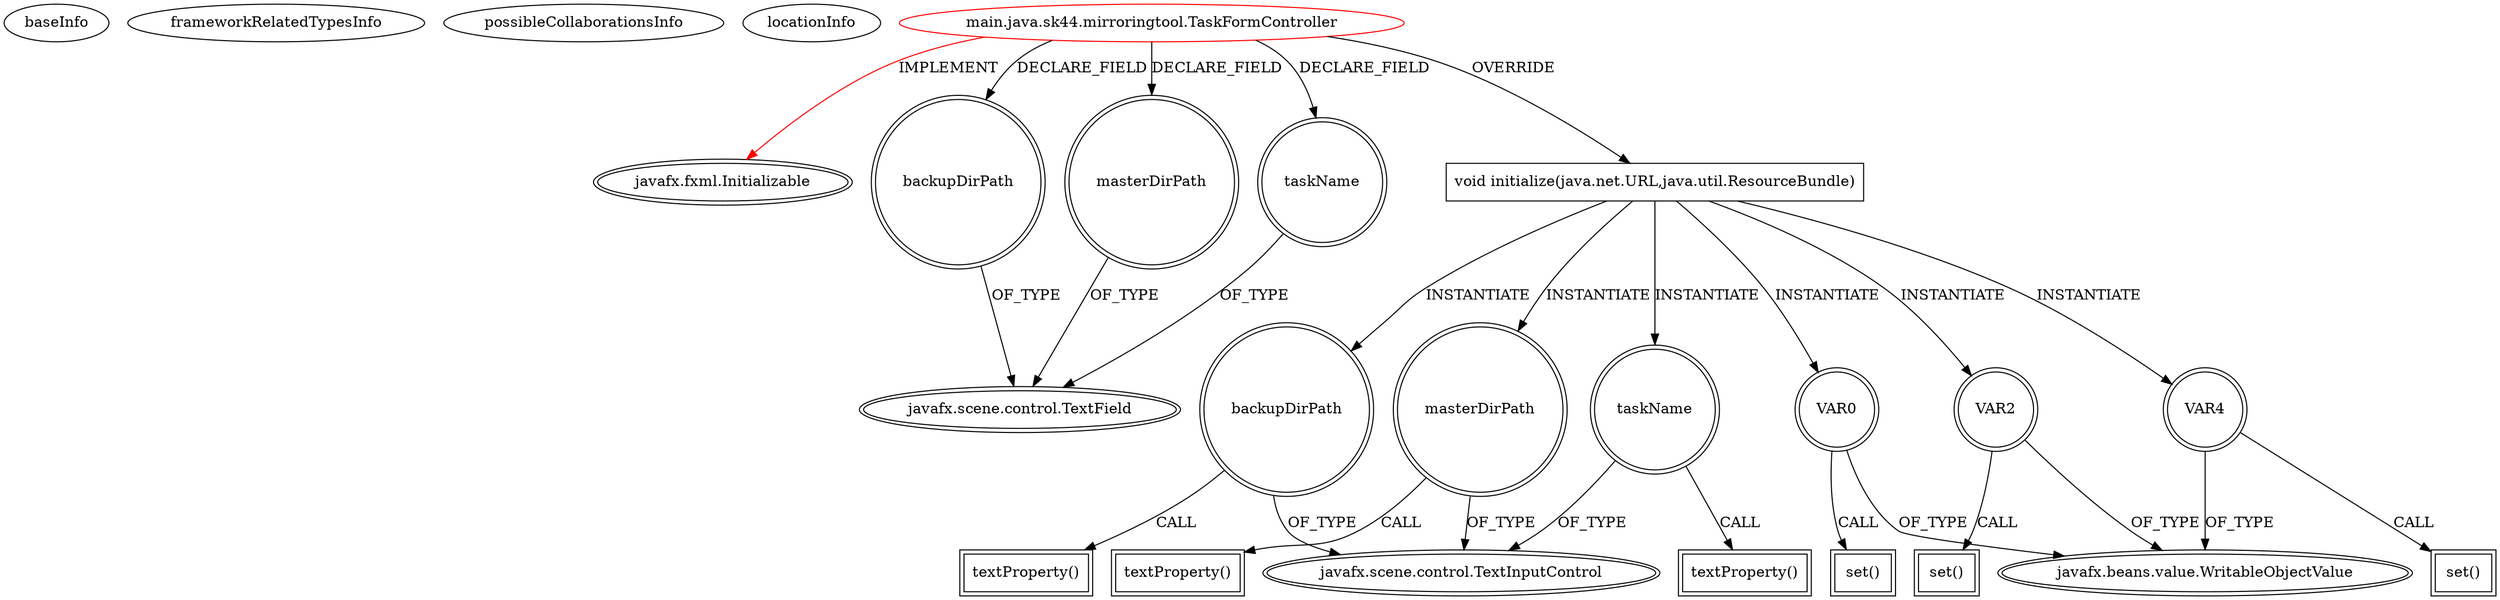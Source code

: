 digraph {
baseInfo[graphId=4213,category="extension_graph",isAnonymous=false,possibleRelation=false]
frameworkRelatedTypesInfo[0="javafx.fxml.Initializable"]
possibleCollaborationsInfo[]
locationInfo[projectName="sk44-javafx-mirroring-tool",filePath="/sk44-javafx-mirroring-tool/javafx-mirroring-tool-master/src/main/java/sk44/mirroringtool/TaskFormController.java",contextSignature="TaskFormController",graphId="4213"]
0[label="main.java.sk44.mirroringtool.TaskFormController",vertexType="ROOT_CLIENT_CLASS_DECLARATION",isFrameworkType=false,color=red]
1[label="javafx.fxml.Initializable",vertexType="FRAMEWORK_INTERFACE_TYPE",isFrameworkType=true,peripheries=2]
2[label="backupDirPath",vertexType="FIELD_DECLARATION",isFrameworkType=true,peripheries=2,shape=circle]
3[label="javafx.scene.control.TextField",vertexType="FRAMEWORK_CLASS_TYPE",isFrameworkType=true,peripheries=2]
4[label="masterDirPath",vertexType="FIELD_DECLARATION",isFrameworkType=true,peripheries=2,shape=circle]
6[label="taskName",vertexType="FIELD_DECLARATION",isFrameworkType=true,peripheries=2,shape=circle]
8[label="void initialize(java.net.URL,java.util.ResourceBundle)",vertexType="OVERRIDING_METHOD_DECLARATION",isFrameworkType=false,shape=box]
9[label="VAR0",vertexType="VARIABLE_EXPRESION",isFrameworkType=true,peripheries=2,shape=circle]
11[label="javafx.beans.value.WritableObjectValue",vertexType="FRAMEWORK_INTERFACE_TYPE",isFrameworkType=true,peripheries=2]
10[label="set()",vertexType="INSIDE_CALL",isFrameworkType=true,peripheries=2,shape=box]
12[label="backupDirPath",vertexType="VARIABLE_EXPRESION",isFrameworkType=true,peripheries=2,shape=circle]
14[label="javafx.scene.control.TextInputControl",vertexType="FRAMEWORK_CLASS_TYPE",isFrameworkType=true,peripheries=2]
13[label="textProperty()",vertexType="INSIDE_CALL",isFrameworkType=true,peripheries=2,shape=box]
15[label="VAR2",vertexType="VARIABLE_EXPRESION",isFrameworkType=true,peripheries=2,shape=circle]
16[label="set()",vertexType="INSIDE_CALL",isFrameworkType=true,peripheries=2,shape=box]
18[label="masterDirPath",vertexType="VARIABLE_EXPRESION",isFrameworkType=true,peripheries=2,shape=circle]
19[label="textProperty()",vertexType="INSIDE_CALL",isFrameworkType=true,peripheries=2,shape=box]
21[label="VAR4",vertexType="VARIABLE_EXPRESION",isFrameworkType=true,peripheries=2,shape=circle]
22[label="set()",vertexType="INSIDE_CALL",isFrameworkType=true,peripheries=2,shape=box]
24[label="taskName",vertexType="VARIABLE_EXPRESION",isFrameworkType=true,peripheries=2,shape=circle]
25[label="textProperty()",vertexType="INSIDE_CALL",isFrameworkType=true,peripheries=2,shape=box]
0->1[label="IMPLEMENT",color=red]
0->2[label="DECLARE_FIELD"]
2->3[label="OF_TYPE"]
0->4[label="DECLARE_FIELD"]
4->3[label="OF_TYPE"]
0->6[label="DECLARE_FIELD"]
6->3[label="OF_TYPE"]
0->8[label="OVERRIDE"]
8->9[label="INSTANTIATE"]
9->11[label="OF_TYPE"]
9->10[label="CALL"]
8->12[label="INSTANTIATE"]
12->14[label="OF_TYPE"]
12->13[label="CALL"]
8->15[label="INSTANTIATE"]
15->11[label="OF_TYPE"]
15->16[label="CALL"]
8->18[label="INSTANTIATE"]
18->14[label="OF_TYPE"]
18->19[label="CALL"]
8->21[label="INSTANTIATE"]
21->11[label="OF_TYPE"]
21->22[label="CALL"]
8->24[label="INSTANTIATE"]
24->14[label="OF_TYPE"]
24->25[label="CALL"]
}

